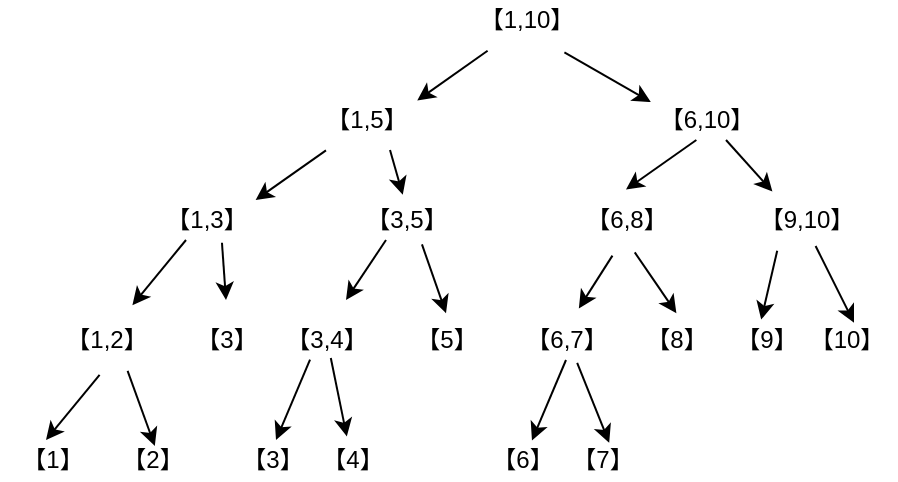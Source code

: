 <mxfile version="16.2.4" type="github">
  <diagram id="jWOQmww2seWPCW76BPXv" name="Page-1">
    <mxGraphModel dx="1038" dy="539" grid="1" gridSize="10" guides="1" tooltips="1" connect="1" arrows="1" fold="1" page="1" pageScale="1" pageWidth="827" pageHeight="1169" math="0" shadow="0">
      <root>
        <mxCell id="0" />
        <mxCell id="1" parent="0" />
        <mxCell id="P3TV5WE27dS5hfPgOaW7-1" value="【1,10】" style="text;html=1;align=center;verticalAlign=middle;resizable=0;points=[];autosize=1;strokeColor=none;fillColor=none;" vertex="1" parent="1">
          <mxGeometry x="340" y="260" width="60" height="20" as="geometry" />
        </mxCell>
        <mxCell id="P3TV5WE27dS5hfPgOaW7-2" value="【1,5】" style="text;html=1;align=center;verticalAlign=middle;resizable=0;points=[];autosize=1;strokeColor=none;fillColor=none;" vertex="1" parent="1">
          <mxGeometry x="260" y="310" width="60" height="20" as="geometry" />
        </mxCell>
        <mxCell id="P3TV5WE27dS5hfPgOaW7-3" value="【6,10】" style="text;html=1;align=center;verticalAlign=middle;resizable=0;points=[];autosize=1;strokeColor=none;fillColor=none;" vertex="1" parent="1">
          <mxGeometry x="430" y="310" width="60" height="20" as="geometry" />
        </mxCell>
        <mxCell id="P3TV5WE27dS5hfPgOaW7-4" value="【1,3】" style="text;html=1;align=center;verticalAlign=middle;resizable=0;points=[];autosize=1;strokeColor=none;fillColor=none;" vertex="1" parent="1">
          <mxGeometry x="180" y="360" width="60" height="20" as="geometry" />
        </mxCell>
        <mxCell id="P3TV5WE27dS5hfPgOaW7-5" value="【3,5】" style="text;html=1;align=center;verticalAlign=middle;resizable=0;points=[];autosize=1;strokeColor=none;fillColor=none;" vertex="1" parent="1">
          <mxGeometry x="280" y="360" width="60" height="20" as="geometry" />
        </mxCell>
        <mxCell id="P3TV5WE27dS5hfPgOaW7-6" value="【6,8】" style="text;html=1;align=center;verticalAlign=middle;resizable=0;points=[];autosize=1;strokeColor=none;fillColor=none;" vertex="1" parent="1">
          <mxGeometry x="390" y="360" width="60" height="20" as="geometry" />
        </mxCell>
        <mxCell id="P3TV5WE27dS5hfPgOaW7-7" value="【9,10】" style="text;html=1;align=center;verticalAlign=middle;resizable=0;points=[];autosize=1;strokeColor=none;fillColor=none;" vertex="1" parent="1">
          <mxGeometry x="480" y="360" width="60" height="20" as="geometry" />
        </mxCell>
        <mxCell id="P3TV5WE27dS5hfPgOaW7-8" value="【1,2】" style="text;html=1;align=center;verticalAlign=middle;resizable=0;points=[];autosize=1;strokeColor=none;fillColor=none;" vertex="1" parent="1">
          <mxGeometry x="130" y="420" width="60" height="20" as="geometry" />
        </mxCell>
        <mxCell id="P3TV5WE27dS5hfPgOaW7-9" value="【3】" style="text;html=1;align=center;verticalAlign=middle;resizable=0;points=[];autosize=1;strokeColor=none;fillColor=none;" vertex="1" parent="1">
          <mxGeometry x="195" y="420" width="50" height="20" as="geometry" />
        </mxCell>
        <mxCell id="P3TV5WE27dS5hfPgOaW7-10" value="【3,4】" style="text;html=1;align=center;verticalAlign=middle;resizable=0;points=[];autosize=1;strokeColor=none;fillColor=none;" vertex="1" parent="1">
          <mxGeometry x="240" y="420" width="60" height="20" as="geometry" />
        </mxCell>
        <mxCell id="P3TV5WE27dS5hfPgOaW7-11" value="【5】" style="text;html=1;align=center;verticalAlign=middle;resizable=0;points=[];autosize=1;strokeColor=none;fillColor=none;" vertex="1" parent="1">
          <mxGeometry x="305" y="420" width="50" height="20" as="geometry" />
        </mxCell>
        <mxCell id="P3TV5WE27dS5hfPgOaW7-12" value="【6,7】" style="text;html=1;align=center;verticalAlign=middle;resizable=0;points=[];autosize=1;strokeColor=none;fillColor=none;" vertex="1" parent="1">
          <mxGeometry x="360" y="420" width="60" height="20" as="geometry" />
        </mxCell>
        <mxCell id="P3TV5WE27dS5hfPgOaW7-13" value="【8】" style="text;html=1;align=center;verticalAlign=middle;resizable=0;points=[];autosize=1;strokeColor=none;fillColor=none;" vertex="1" parent="1">
          <mxGeometry x="420" y="420" width="50" height="20" as="geometry" />
        </mxCell>
        <mxCell id="P3TV5WE27dS5hfPgOaW7-14" value="【9】" style="text;html=1;align=center;verticalAlign=middle;resizable=0;points=[];autosize=1;strokeColor=none;fillColor=none;" vertex="1" parent="1">
          <mxGeometry x="465" y="420" width="50" height="20" as="geometry" />
        </mxCell>
        <mxCell id="P3TV5WE27dS5hfPgOaW7-15" value="【10】" style="text;html=1;align=center;verticalAlign=middle;resizable=0;points=[];autosize=1;strokeColor=none;fillColor=none;" vertex="1" parent="1">
          <mxGeometry x="505" y="420" width="50" height="20" as="geometry" />
        </mxCell>
        <mxCell id="P3TV5WE27dS5hfPgOaW7-16" value="【1】" style="text;html=1;align=center;verticalAlign=middle;resizable=0;points=[];autosize=1;strokeColor=none;fillColor=none;" vertex="1" parent="1">
          <mxGeometry x="107.5" y="480" width="50" height="20" as="geometry" />
        </mxCell>
        <mxCell id="P3TV5WE27dS5hfPgOaW7-17" value="【2】" style="text;html=1;align=center;verticalAlign=middle;resizable=0;points=[];autosize=1;strokeColor=none;fillColor=none;" vertex="1" parent="1">
          <mxGeometry x="157.5" y="480" width="50" height="20" as="geometry" />
        </mxCell>
        <mxCell id="P3TV5WE27dS5hfPgOaW7-18" value="【3】" style="text;html=1;align=center;verticalAlign=middle;resizable=0;points=[];autosize=1;strokeColor=none;fillColor=none;" vertex="1" parent="1">
          <mxGeometry x="217.5" y="480" width="50" height="20" as="geometry" />
        </mxCell>
        <mxCell id="P3TV5WE27dS5hfPgOaW7-19" value="【4】" style="text;html=1;align=center;verticalAlign=middle;resizable=0;points=[];autosize=1;strokeColor=none;fillColor=none;" vertex="1" parent="1">
          <mxGeometry x="257.5" y="480" width="50" height="20" as="geometry" />
        </mxCell>
        <mxCell id="P3TV5WE27dS5hfPgOaW7-20" value="【6】" style="text;html=1;align=center;verticalAlign=middle;resizable=0;points=[];autosize=1;strokeColor=none;fillColor=none;" vertex="1" parent="1">
          <mxGeometry x="342.5" y="480" width="50" height="20" as="geometry" />
        </mxCell>
        <mxCell id="P3TV5WE27dS5hfPgOaW7-22" value="【7】" style="text;html=1;align=center;verticalAlign=middle;resizable=0;points=[];autosize=1;strokeColor=none;fillColor=none;" vertex="1" parent="1">
          <mxGeometry x="382.5" y="480" width="50" height="20" as="geometry" />
        </mxCell>
        <mxCell id="P3TV5WE27dS5hfPgOaW7-23" value="" style="endArrow=classic;html=1;rounded=0;exitX=0.18;exitY=1.27;exitDx=0;exitDy=0;exitPerimeter=0;entryX=0.927;entryY=0.01;entryDx=0;entryDy=0;entryPerimeter=0;" edge="1" parent="1" source="P3TV5WE27dS5hfPgOaW7-1" target="P3TV5WE27dS5hfPgOaW7-2">
          <mxGeometry width="50" height="50" relative="1" as="geometry">
            <mxPoint x="220" y="280" as="sourcePoint" />
            <mxPoint x="270" y="230" as="targetPoint" />
          </mxGeometry>
        </mxCell>
        <mxCell id="P3TV5WE27dS5hfPgOaW7-24" value="" style="endArrow=classic;html=1;rounded=0;exitX=0.82;exitY=1.31;exitDx=0;exitDy=0;exitPerimeter=0;entryX=0.04;entryY=0.05;entryDx=0;entryDy=0;entryPerimeter=0;" edge="1" parent="1" source="P3TV5WE27dS5hfPgOaW7-1" target="P3TV5WE27dS5hfPgOaW7-3">
          <mxGeometry width="50" height="50" relative="1" as="geometry">
            <mxPoint x="360.8" y="295.4" as="sourcePoint" />
            <mxPoint x="325.62" y="320.2" as="targetPoint" />
          </mxGeometry>
        </mxCell>
        <mxCell id="P3TV5WE27dS5hfPgOaW7-25" value="" style="endArrow=classic;html=1;rounded=0;exitX=0.18;exitY=1.27;exitDx=0;exitDy=0;exitPerimeter=0;entryX=0.927;entryY=0.01;entryDx=0;entryDy=0;entryPerimeter=0;" edge="1" parent="1">
          <mxGeometry width="50" height="50" relative="1" as="geometry">
            <mxPoint x="270.0" y="335.2" as="sourcePoint" />
            <mxPoint x="234.82" y="360.0" as="targetPoint" />
          </mxGeometry>
        </mxCell>
        <mxCell id="P3TV5WE27dS5hfPgOaW7-26" value="" style="endArrow=classic;html=1;rounded=0;exitX=0.7;exitY=1.25;exitDx=0;exitDy=0;exitPerimeter=0;entryX=0.473;entryY=-0.13;entryDx=0;entryDy=0;entryPerimeter=0;" edge="1" parent="1" source="P3TV5WE27dS5hfPgOaW7-2" target="P3TV5WE27dS5hfPgOaW7-5">
          <mxGeometry width="50" height="50" relative="1" as="geometry">
            <mxPoint x="380.8" y="315.4" as="sourcePoint" />
            <mxPoint x="345.62" y="340.2" as="targetPoint" />
          </mxGeometry>
        </mxCell>
        <mxCell id="P3TV5WE27dS5hfPgOaW7-27" value="" style="endArrow=classic;html=1;rounded=0;exitX=0.18;exitY=1.27;exitDx=0;exitDy=0;exitPerimeter=0;entryX=0.927;entryY=0.01;entryDx=0;entryDy=0;entryPerimeter=0;" edge="1" parent="1">
          <mxGeometry width="50" height="50" relative="1" as="geometry">
            <mxPoint x="455.18" y="330" as="sourcePoint" />
            <mxPoint x="420.0" y="354.8" as="targetPoint" />
          </mxGeometry>
        </mxCell>
        <mxCell id="P3TV5WE27dS5hfPgOaW7-28" value="" style="endArrow=classic;html=1;rounded=0;entryX=0.22;entryY=-0.21;entryDx=0;entryDy=0;entryPerimeter=0;" edge="1" parent="1" target="P3TV5WE27dS5hfPgOaW7-7">
          <mxGeometry width="50" height="50" relative="1" as="geometry">
            <mxPoint x="470" y="330" as="sourcePoint" />
            <mxPoint x="365.62" y="360.2" as="targetPoint" />
          </mxGeometry>
        </mxCell>
        <mxCell id="P3TV5WE27dS5hfPgOaW7-29" value="" style="endArrow=classic;html=1;rounded=0;entryX=0.72;entryY=-0.37;entryDx=0;entryDy=0;entryPerimeter=0;" edge="1" parent="1" target="P3TV5WE27dS5hfPgOaW7-8">
          <mxGeometry width="50" height="50" relative="1" as="geometry">
            <mxPoint x="200" y="380" as="sourcePoint" />
            <mxPoint x="170" y="400" as="targetPoint" />
          </mxGeometry>
        </mxCell>
        <mxCell id="P3TV5WE27dS5hfPgOaW7-30" value="" style="endArrow=classic;html=1;rounded=0;exitX=0.633;exitY=1.07;exitDx=0;exitDy=0;exitPerimeter=0;" edge="1" parent="1" source="P3TV5WE27dS5hfPgOaW7-4">
          <mxGeometry width="50" height="50" relative="1" as="geometry">
            <mxPoint x="255.18" y="375.2" as="sourcePoint" />
            <mxPoint x="220" y="410" as="targetPoint" />
          </mxGeometry>
        </mxCell>
        <mxCell id="P3TV5WE27dS5hfPgOaW7-31" value="" style="endArrow=classic;html=1;rounded=0;" edge="1" parent="1">
          <mxGeometry width="50" height="50" relative="1" as="geometry">
            <mxPoint x="300" y="380" as="sourcePoint" />
            <mxPoint x="280" y="410" as="targetPoint" />
          </mxGeometry>
        </mxCell>
        <mxCell id="P3TV5WE27dS5hfPgOaW7-32" value="" style="endArrow=classic;html=1;rounded=0;exitX=0.387;exitY=1.39;exitDx=0;exitDy=0;exitPerimeter=0;entryX=0.607;entryY=-0.29;entryDx=0;entryDy=0;entryPerimeter=0;" edge="1" parent="1" source="P3TV5WE27dS5hfPgOaW7-6" target="P3TV5WE27dS5hfPgOaW7-12">
          <mxGeometry width="50" height="50" relative="1" as="geometry">
            <mxPoint x="440.8" y="375.4" as="sourcePoint" />
            <mxPoint x="405.62" y="400.2" as="targetPoint" />
          </mxGeometry>
        </mxCell>
        <mxCell id="P3TV5WE27dS5hfPgOaW7-34" value="" style="endArrow=classic;html=1;rounded=0;exitX=0.26;exitY=1.27;exitDx=0;exitDy=0;exitPerimeter=0;entryX=0.452;entryY=-0.01;entryDx=0;entryDy=0;entryPerimeter=0;" edge="1" parent="1" source="P3TV5WE27dS5hfPgOaW7-7" target="P3TV5WE27dS5hfPgOaW7-14">
          <mxGeometry width="50" height="50" relative="1" as="geometry">
            <mxPoint x="450.8" y="385.4" as="sourcePoint" />
            <mxPoint x="415.62" y="410.2" as="targetPoint" />
          </mxGeometry>
        </mxCell>
        <mxCell id="P3TV5WE27dS5hfPgOaW7-35" value="" style="endArrow=classic;html=1;rounded=0;exitX=0.633;exitY=1.11;exitDx=0;exitDy=0;exitPerimeter=0;entryX=0.5;entryY=-0.17;entryDx=0;entryDy=0;entryPerimeter=0;" edge="1" parent="1" source="P3TV5WE27dS5hfPgOaW7-5" target="P3TV5WE27dS5hfPgOaW7-11">
          <mxGeometry width="50" height="50" relative="1" as="geometry">
            <mxPoint x="460.8" y="395.4" as="sourcePoint" />
            <mxPoint x="425.62" y="420.2" as="targetPoint" />
          </mxGeometry>
        </mxCell>
        <mxCell id="P3TV5WE27dS5hfPgOaW7-36" value="" style="endArrow=classic;html=1;rounded=0;exitX=0.573;exitY=1.31;exitDx=0;exitDy=0;exitPerimeter=0;entryX=0.504;entryY=-0.17;entryDx=0;entryDy=0;entryPerimeter=0;" edge="1" parent="1" source="P3TV5WE27dS5hfPgOaW7-6" target="P3TV5WE27dS5hfPgOaW7-13">
          <mxGeometry width="50" height="50" relative="1" as="geometry">
            <mxPoint x="327.98" y="392.2" as="sourcePoint" />
            <mxPoint x="340" y="426.6" as="targetPoint" />
          </mxGeometry>
        </mxCell>
        <mxCell id="P3TV5WE27dS5hfPgOaW7-38" value="" style="endArrow=classic;html=1;rounded=0;exitX=0.58;exitY=1.15;exitDx=0;exitDy=0;exitPerimeter=0;entryX=0.58;entryY=0.07;entryDx=0;entryDy=0;entryPerimeter=0;" edge="1" parent="1" source="P3TV5WE27dS5hfPgOaW7-7" target="P3TV5WE27dS5hfPgOaW7-15">
          <mxGeometry width="50" height="50" relative="1" as="geometry">
            <mxPoint x="337.98" y="402.2" as="sourcePoint" />
            <mxPoint x="350" y="436.6" as="targetPoint" />
          </mxGeometry>
        </mxCell>
        <mxCell id="P3TV5WE27dS5hfPgOaW7-40" value="" style="endArrow=classic;html=1;rounded=0;entryX=0.72;entryY=-0.37;entryDx=0;entryDy=0;entryPerimeter=0;" edge="1" parent="1">
          <mxGeometry width="50" height="50" relative="1" as="geometry">
            <mxPoint x="156.8" y="447.4" as="sourcePoint" />
            <mxPoint x="130.0" y="480" as="targetPoint" />
          </mxGeometry>
        </mxCell>
        <mxCell id="P3TV5WE27dS5hfPgOaW7-41" value="" style="endArrow=classic;html=1;rounded=0;entryX=0.72;entryY=-0.37;entryDx=0;entryDy=0;entryPerimeter=0;exitX=0.367;exitY=0.99;exitDx=0;exitDy=0;exitPerimeter=0;" edge="1" parent="1" source="P3TV5WE27dS5hfPgOaW7-10">
          <mxGeometry width="50" height="50" relative="1" as="geometry">
            <mxPoint x="271.8" y="447.4" as="sourcePoint" />
            <mxPoint x="245.0" y="480" as="targetPoint" />
          </mxGeometry>
        </mxCell>
        <mxCell id="P3TV5WE27dS5hfPgOaW7-42" value="" style="endArrow=classic;html=1;rounded=0;entryX=0.72;entryY=-0.37;entryDx=0;entryDy=0;entryPerimeter=0;exitX=0.367;exitY=0.99;exitDx=0;exitDy=0;exitPerimeter=0;" edge="1" parent="1">
          <mxGeometry width="50" height="50" relative="1" as="geometry">
            <mxPoint x="390" y="440.0" as="sourcePoint" />
            <mxPoint x="372.98" y="480.2" as="targetPoint" />
          </mxGeometry>
        </mxCell>
        <mxCell id="P3TV5WE27dS5hfPgOaW7-45" value="" style="endArrow=classic;html=1;rounded=0;entryX=0.538;entryY=0.15;entryDx=0;entryDy=0;entryPerimeter=0;exitX=0.68;exitY=1.27;exitDx=0;exitDy=0;exitPerimeter=0;" edge="1" parent="1" source="P3TV5WE27dS5hfPgOaW7-8" target="P3TV5WE27dS5hfPgOaW7-17">
          <mxGeometry width="50" height="50" relative="1" as="geometry">
            <mxPoint x="292.02" y="469.8" as="sourcePoint" />
            <mxPoint x="275" y="510" as="targetPoint" />
          </mxGeometry>
        </mxCell>
        <mxCell id="P3TV5WE27dS5hfPgOaW7-46" value="" style="endArrow=classic;html=1;rounded=0;entryX=0.458;entryY=-0.09;entryDx=0;entryDy=0;entryPerimeter=0;exitX=0.54;exitY=0.95;exitDx=0;exitDy=0;exitPerimeter=0;" edge="1" parent="1" source="P3TV5WE27dS5hfPgOaW7-10" target="P3TV5WE27dS5hfPgOaW7-19">
          <mxGeometry width="50" height="50" relative="1" as="geometry">
            <mxPoint x="302.02" y="479.8" as="sourcePoint" />
            <mxPoint x="285" y="520" as="targetPoint" />
          </mxGeometry>
        </mxCell>
        <mxCell id="P3TV5WE27dS5hfPgOaW7-47" value="" style="endArrow=classic;html=1;rounded=0;entryX=0.582;entryY=0.07;entryDx=0;entryDy=0;entryPerimeter=0;exitX=0.593;exitY=1.07;exitDx=0;exitDy=0;exitPerimeter=0;" edge="1" parent="1" source="P3TV5WE27dS5hfPgOaW7-12" target="P3TV5WE27dS5hfPgOaW7-22">
          <mxGeometry width="50" height="50" relative="1" as="geometry">
            <mxPoint x="312.02" y="489.8" as="sourcePoint" />
            <mxPoint x="295" y="530" as="targetPoint" />
          </mxGeometry>
        </mxCell>
      </root>
    </mxGraphModel>
  </diagram>
</mxfile>
